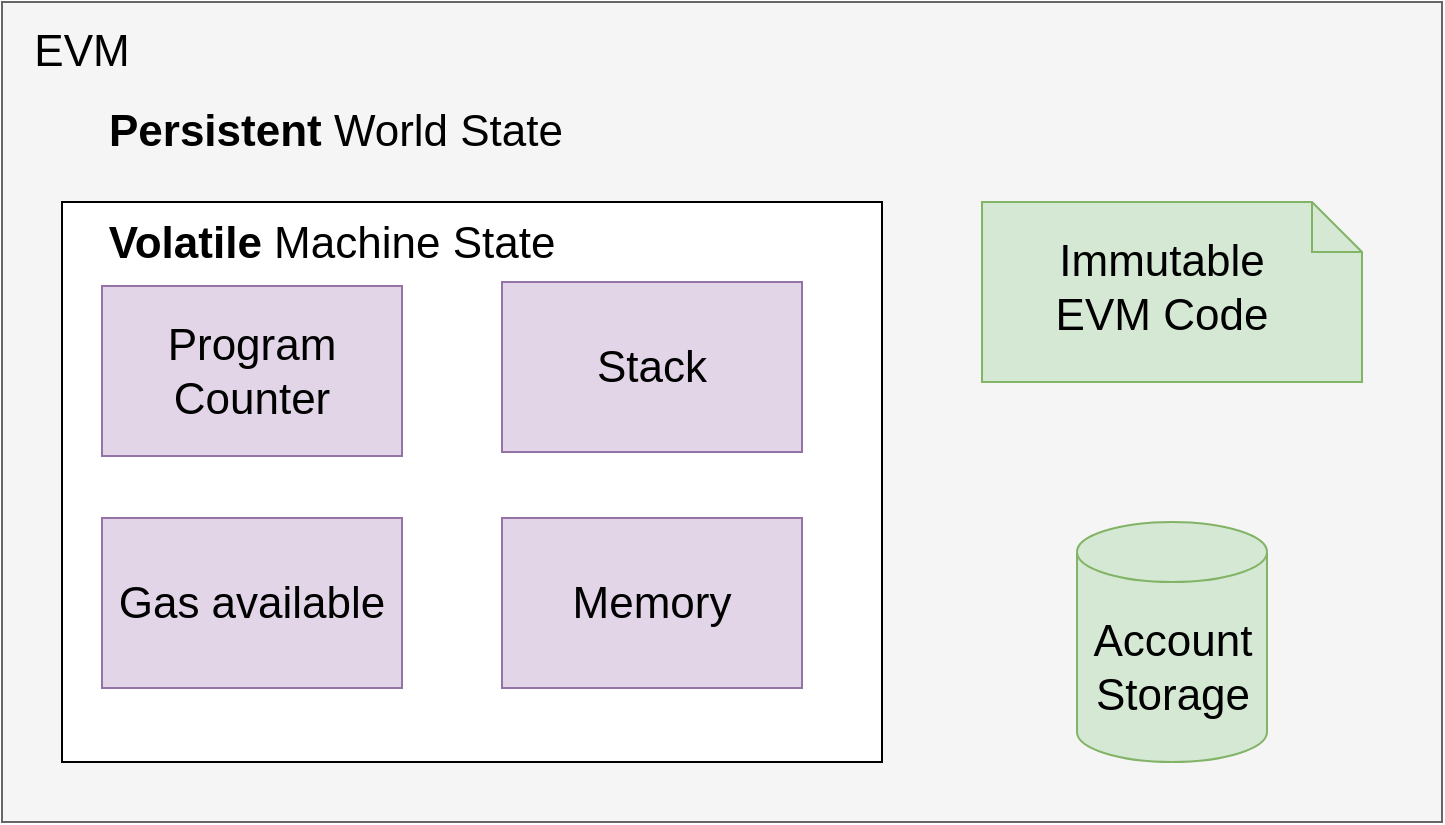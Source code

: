 <mxfile version="21.7.2" type="github">
  <diagram name="Seite-1" id="xGW0DIRhsOd95Wp1l_jv">
    <mxGraphModel dx="1038" dy="674" grid="1" gridSize="10" guides="1" tooltips="1" connect="1" arrows="1" fold="1" page="1" pageScale="1" pageWidth="827" pageHeight="1169" math="0" shadow="0">
      <root>
        <mxCell id="0" />
        <mxCell id="1" parent="0" />
        <mxCell id="aO_Ze_uZd863VPeM1ly--1" value="" style="rounded=0;whiteSpace=wrap;html=1;fillColor=#f5f5f5;fontColor=#333333;strokeColor=#666666;" vertex="1" parent="1">
          <mxGeometry x="30" y="110" width="720" height="410" as="geometry" />
        </mxCell>
        <mxCell id="aO_Ze_uZd863VPeM1ly--2" value="&lt;font style=&quot;font-size: 22px;&quot;&gt;EVM&lt;/font&gt;" style="text;html=1;strokeColor=none;fillColor=none;align=center;verticalAlign=middle;whiteSpace=wrap;rounded=0;" vertex="1" parent="1">
          <mxGeometry x="40" y="120" width="60" height="30" as="geometry" />
        </mxCell>
        <mxCell id="aO_Ze_uZd863VPeM1ly--3" value="" style="rounded=0;whiteSpace=wrap;html=1;" vertex="1" parent="1">
          <mxGeometry x="60" y="210" width="410" height="280" as="geometry" />
        </mxCell>
        <mxCell id="aO_Ze_uZd863VPeM1ly--4" value="&lt;font style=&quot;font-size: 22px;&quot;&gt;Program Counter&lt;/font&gt;" style="rounded=0;whiteSpace=wrap;html=1;fillColor=#e1d5e7;strokeColor=#9673a6;" vertex="1" parent="1">
          <mxGeometry x="80" y="252" width="150" height="85" as="geometry" />
        </mxCell>
        <mxCell id="aO_Ze_uZd863VPeM1ly--5" value="&lt;font style=&quot;font-size: 22px;&quot;&gt;Gas available&lt;/font&gt;" style="rounded=0;whiteSpace=wrap;html=1;fillColor=#e1d5e7;strokeColor=#9673a6;" vertex="1" parent="1">
          <mxGeometry x="80" y="368" width="150" height="85" as="geometry" />
        </mxCell>
        <mxCell id="aO_Ze_uZd863VPeM1ly--6" value="&lt;font style=&quot;font-size: 22px;&quot;&gt;Stack&lt;/font&gt;" style="rounded=0;whiteSpace=wrap;html=1;fillColor=#e1d5e7;strokeColor=#9673a6;" vertex="1" parent="1">
          <mxGeometry x="280" y="250" width="150" height="85" as="geometry" />
        </mxCell>
        <mxCell id="aO_Ze_uZd863VPeM1ly--7" value="&lt;font style=&quot;font-size: 22px;&quot;&gt;Memory&lt;/font&gt;" style="rounded=0;whiteSpace=wrap;html=1;fillColor=#e1d5e7;strokeColor=#9673a6;" vertex="1" parent="1">
          <mxGeometry x="280" y="368" width="150" height="85" as="geometry" />
        </mxCell>
        <mxCell id="aO_Ze_uZd863VPeM1ly--8" value="&lt;font style=&quot;font-size: 22px;&quot;&gt;Account&lt;br&gt;Storage&lt;/font&gt;" style="shape=cylinder3;whiteSpace=wrap;html=1;boundedLbl=1;backgroundOutline=1;size=15;fillColor=#d5e8d4;strokeColor=#82b366;" vertex="1" parent="1">
          <mxGeometry x="567.5" y="370" width="95" height="120" as="geometry" />
        </mxCell>
        <mxCell id="aO_Ze_uZd863VPeM1ly--9" value="" style="shape=note2;boundedLbl=1;whiteSpace=wrap;html=1;size=25;verticalAlign=top;align=center;fillColor=#d5e8d4;strokeColor=#82b366;" vertex="1" parent="1">
          <mxGeometry x="520" y="210" width="190" height="90" as="geometry" />
        </mxCell>
        <mxCell id="aO_Ze_uZd863VPeM1ly--11" value="&lt;font style=&quot;font-size: 22px;&quot;&gt;Immutable&lt;br&gt;EVM Code&lt;/font&gt;" style="text;html=1;strokeColor=none;fillColor=none;align=center;verticalAlign=middle;whiteSpace=wrap;rounded=0;" vertex="1" parent="1">
          <mxGeometry x="510" y="238" width="200" height="30" as="geometry" />
        </mxCell>
        <mxCell id="aO_Ze_uZd863VPeM1ly--13" value="&lt;font style=&quot;font-size: 22px;&quot;&gt;&lt;b&gt;Volatile&lt;/b&gt; Machine State&lt;/font&gt;" style="text;html=1;strokeColor=none;fillColor=none;align=center;verticalAlign=middle;whiteSpace=wrap;rounded=0;" vertex="1" parent="1">
          <mxGeometry x="70" y="216" width="250" height="30" as="geometry" />
        </mxCell>
        <mxCell id="aO_Ze_uZd863VPeM1ly--14" value="&lt;font style=&quot;font-size: 22px;&quot;&gt;&lt;b&gt;Persistent&lt;/b&gt; World State&lt;/font&gt;" style="text;html=1;strokeColor=none;fillColor=none;align=center;verticalAlign=middle;whiteSpace=wrap;rounded=0;" vertex="1" parent="1">
          <mxGeometry x="72" y="160" width="250" height="30" as="geometry" />
        </mxCell>
      </root>
    </mxGraphModel>
  </diagram>
</mxfile>
